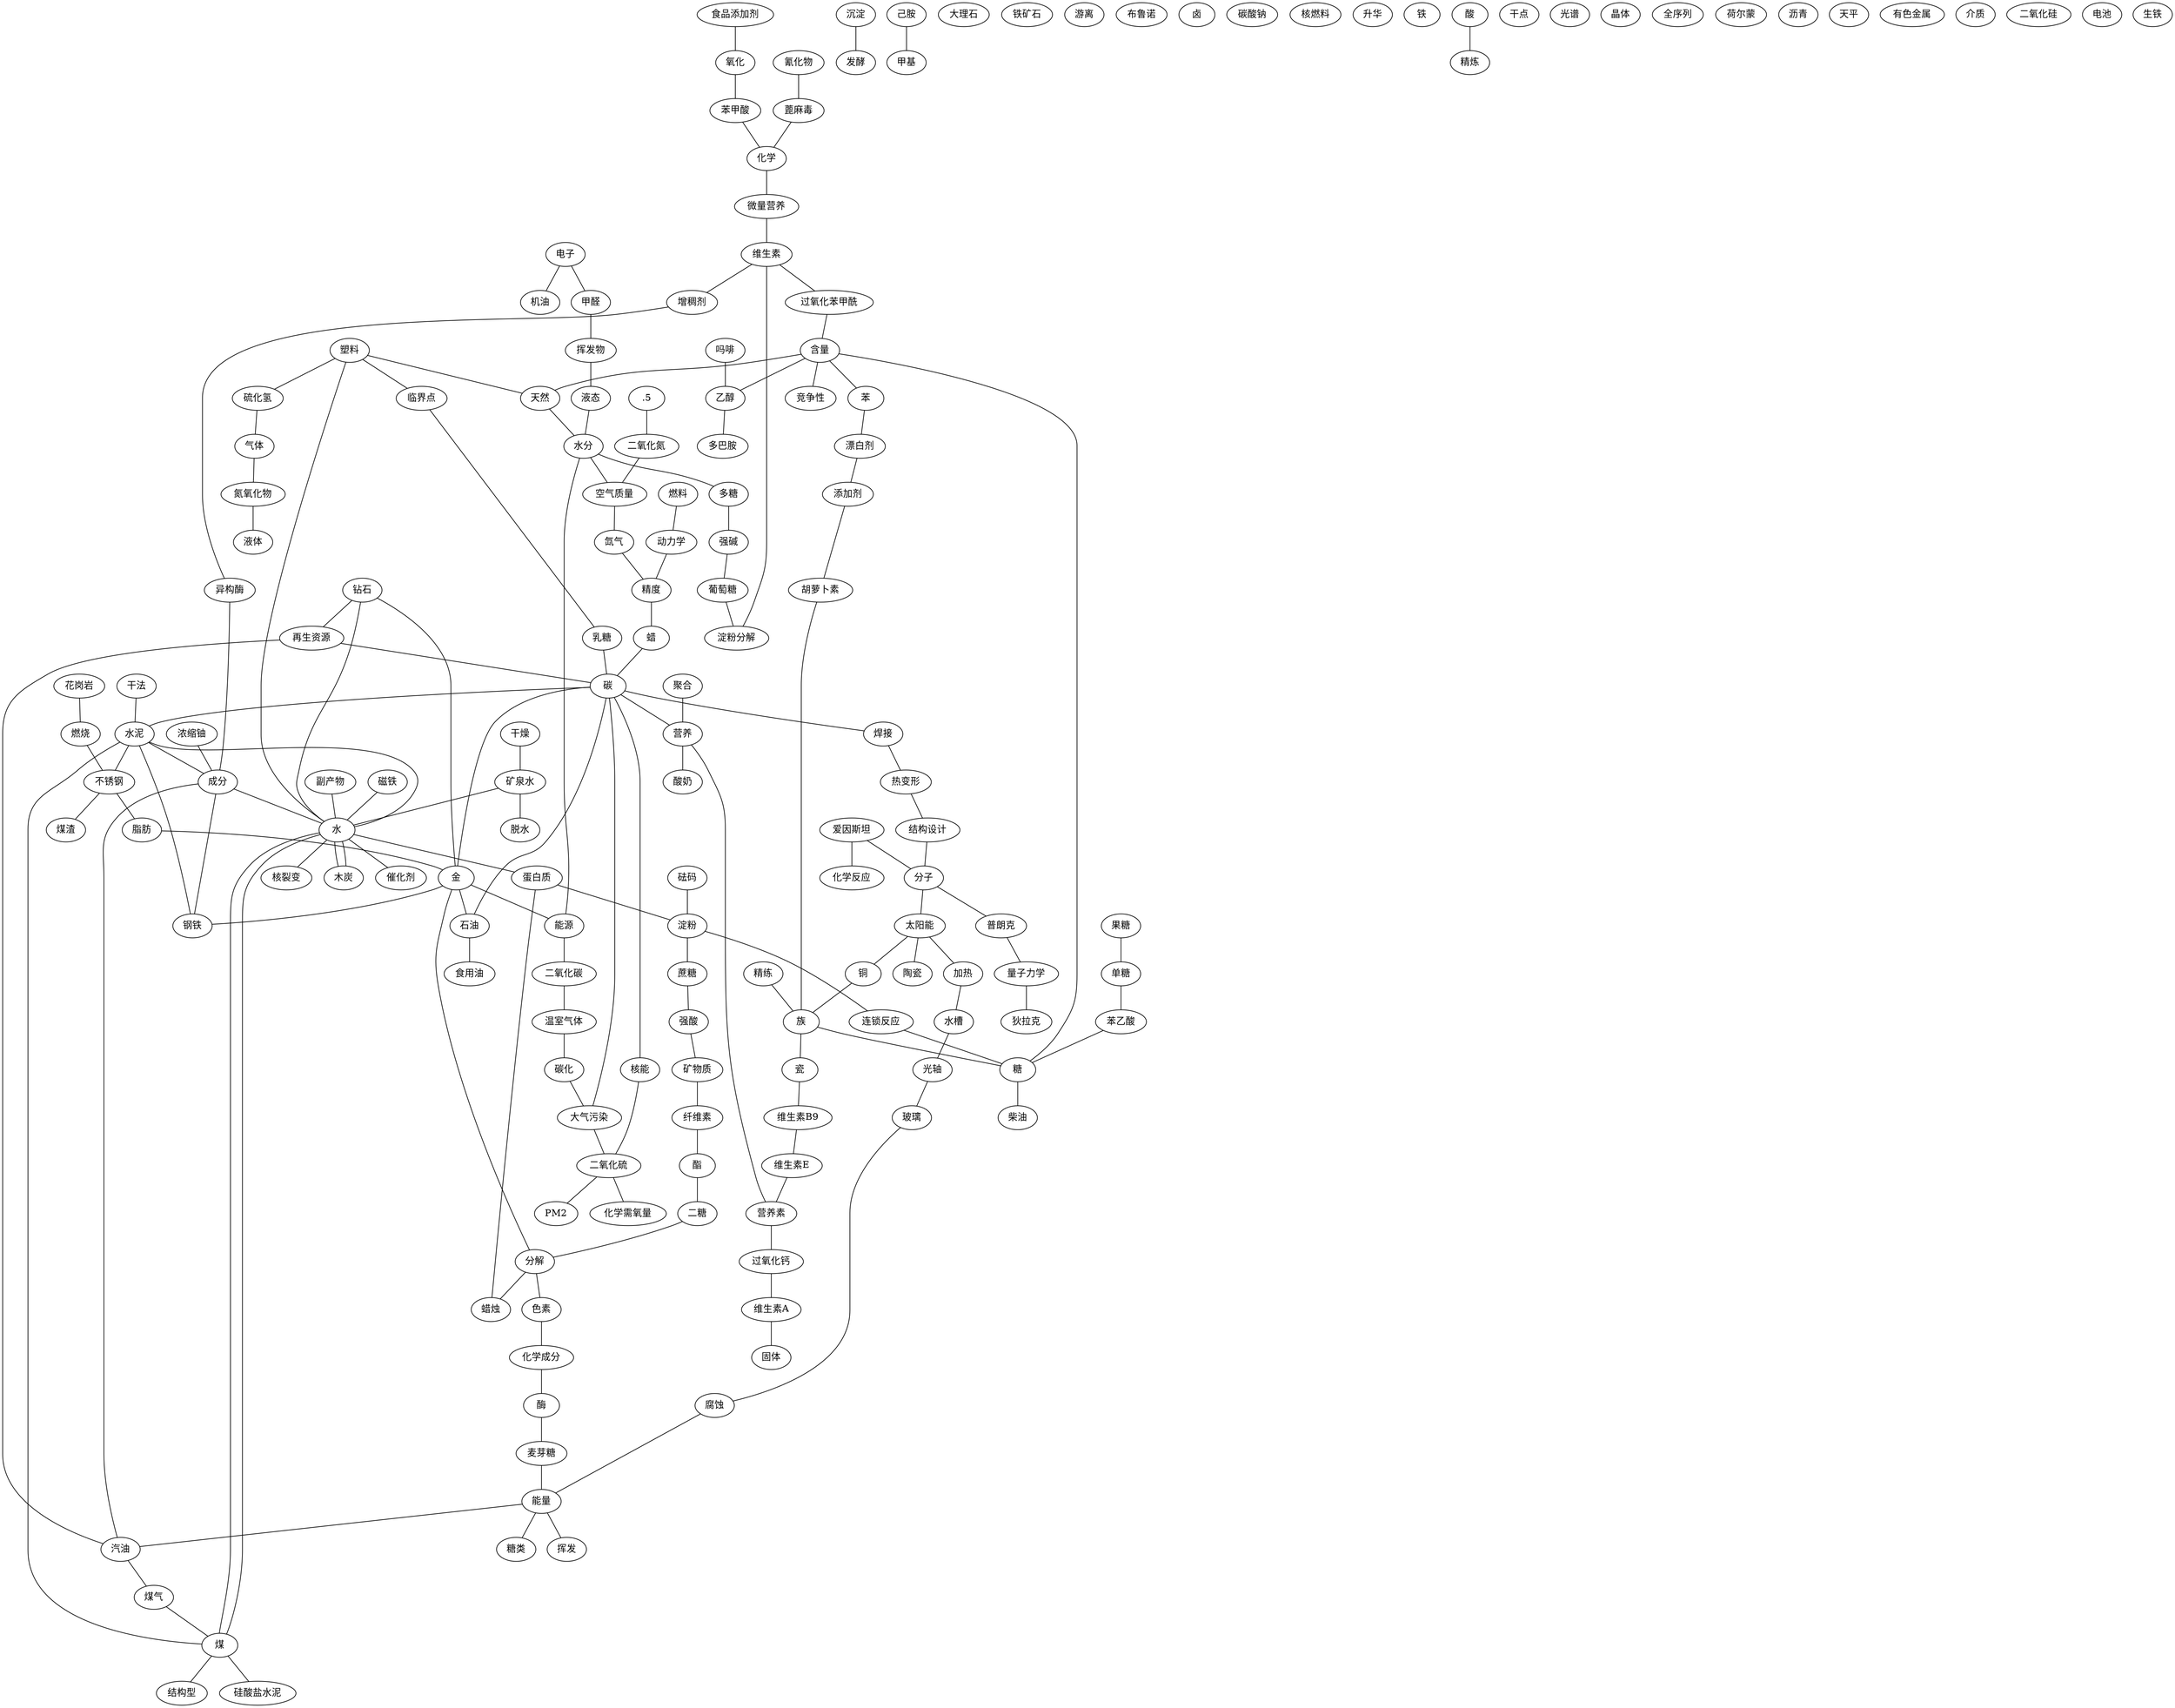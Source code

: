 graph {
化学;
沉淀;
浓缩铀 -- 成分;
己胺 -- 甲基;
煤 -- 结构型;
营养;
钻石 -- 水 -- 核裂变;
副产物 -- 水;
大气污染 -- 二氧化硫 -- PM2.5 -- 二氧化氮 -- 空气质量;
干燥 -- 矿泉水 -- 脱水;
钻石 -- 金;
电子;
水;
大理石;
塑料 -- 天然;
水泥;
铁矿石;
金;
碳;
金;
钻石 -- 再生资源 -- 汽油;
砝码;
太阳能 -- 陶瓷;
再生资源 -- 碳 -- 石油;
天然;
水 -- 木炭;
游离;
金 -- 钢铁;
腐蚀;
酸奶;
食品添加剂 -- 氧化 -- 苯甲酸 -- 化学 -- 微量营养 -- 维生素 -- 过氧化苯甲酰 -- 含量 -- 苯 -- 漂白剂 -- 添加剂 -- 胡萝卜素 -- 族 -- 瓷 -- 维生素B9 -- 维生素E -- 营养素 -- 过氧化钙 -- 维生素A -- 固体;
营养;
能源;
能量;
能源;
水 -- 木炭;
煤;
金;
矿泉水 -- 水;
石油;
电子;
太阳能 -- 铜;
布鲁诺;
水;
卤;
水 -- 煤;
磁铁 -- 水 -- 煤;
营养;
族;
碳酸钠;
核燃料;
水;
含量 -- 竞争性;
族;
干法 -- 水泥 -- 煤 -- 硅酸盐水泥;
水泥 -- 不锈钢 -- 煤渣;
水泥 -- 成分 -- 钢铁;
升华;
能量;
金 -- 能源;
电子 -- 甲醛 -- 挥发物 -- 液态 -- 水分 -- 空气质量 -- 氙气 -- 精度 -- 蜡 -- 碳 -- 焊接 -- 热变形 -- 结构设计 -- 分子 -- 太阳能 -- 加热 -- 水槽 -- 光轴 -- 玻璃 -- 腐蚀 -- 能量 -- 挥发;
铁;
化学;
汽油 -- 成分;
能源 -- 二氧化碳 -- 温室气体 -- 碳化 -- 大气污染 -- 碳 -- 核能 -- 二氧化硫;
爱因斯坦 -- 分子 -- 普朗克 -- 量子力学 -- 狄拉克;
酸 -- 精炼;
水分 -- 能源;
电子;
花岗岩 -- 燃烧 -- 不锈钢 -- 脂肪 -- 金 -- 分解 -- 蜡烛 -- 蛋白质;
果糖 -- 单糖 -- 苯乙酸 -- 糖 -- 含量 -- 天然 -- 水分 -- 多糖 -- 强碱 -- 葡萄糖 -- 淀粉分解 -- 维生素 -- 增稠剂 -- 异构酶 -- 成分 -- 水 -- 蛋白质 -- 淀粉 -- 蔗糖 -- 强酸 -- 矿物质 -- 纤维素 -- 酯 -- 二糖 -- 分解 -- 色素 -- 化学成分 -- 酶 -- 麦芽糖 -- 能量 -- 糖类;
聚合 -- 营养 -- 营养素;
塑料 -- 临界点 -- 乳糖 -- 碳 -- 营养 -- 酸奶;
氰化物 -- 蓖麻毒 -- 化学;
电子;
能量 -- 汽油 -- 煤气 -- 煤;
族 -- 糖;
钻石;
氙气;
干点;
金 -- 碳 -- 水泥 -- 水 -- 催化剂;
金 -- 石油 -- 食用油;
焊接;
燃料;
金;
塑料 -- 水;
光谱;
铜 -- 族;
晶体;
吗啡 -- 乙醇 -- 多巴胺;
沉淀 -- 发酵;
全序列;
含量 -- 乙醇;
塑料 -- 硫化氢 -- 气体 -- 氮氧化物 -- 液体;
玻璃;
荷尔蒙;
砝码 -- 淀粉 -- 连锁反应 -- 糖 -- 柴油;
电子;
沥青;
铁;
天平;
燃料 -- 动力学 -- 精度;
有色金属;
介质;
石油;
电子 -- 机油;
金;
二氧化硅;
催化剂;
聚合;
爱因斯坦 -- 化学反应;
升华;
能量;
精练 -- 族;
电池;
生铁;
分解;
水泥 -- 钢铁;
金;
二氧化硫 -- 化学需氧量;
升华;
}